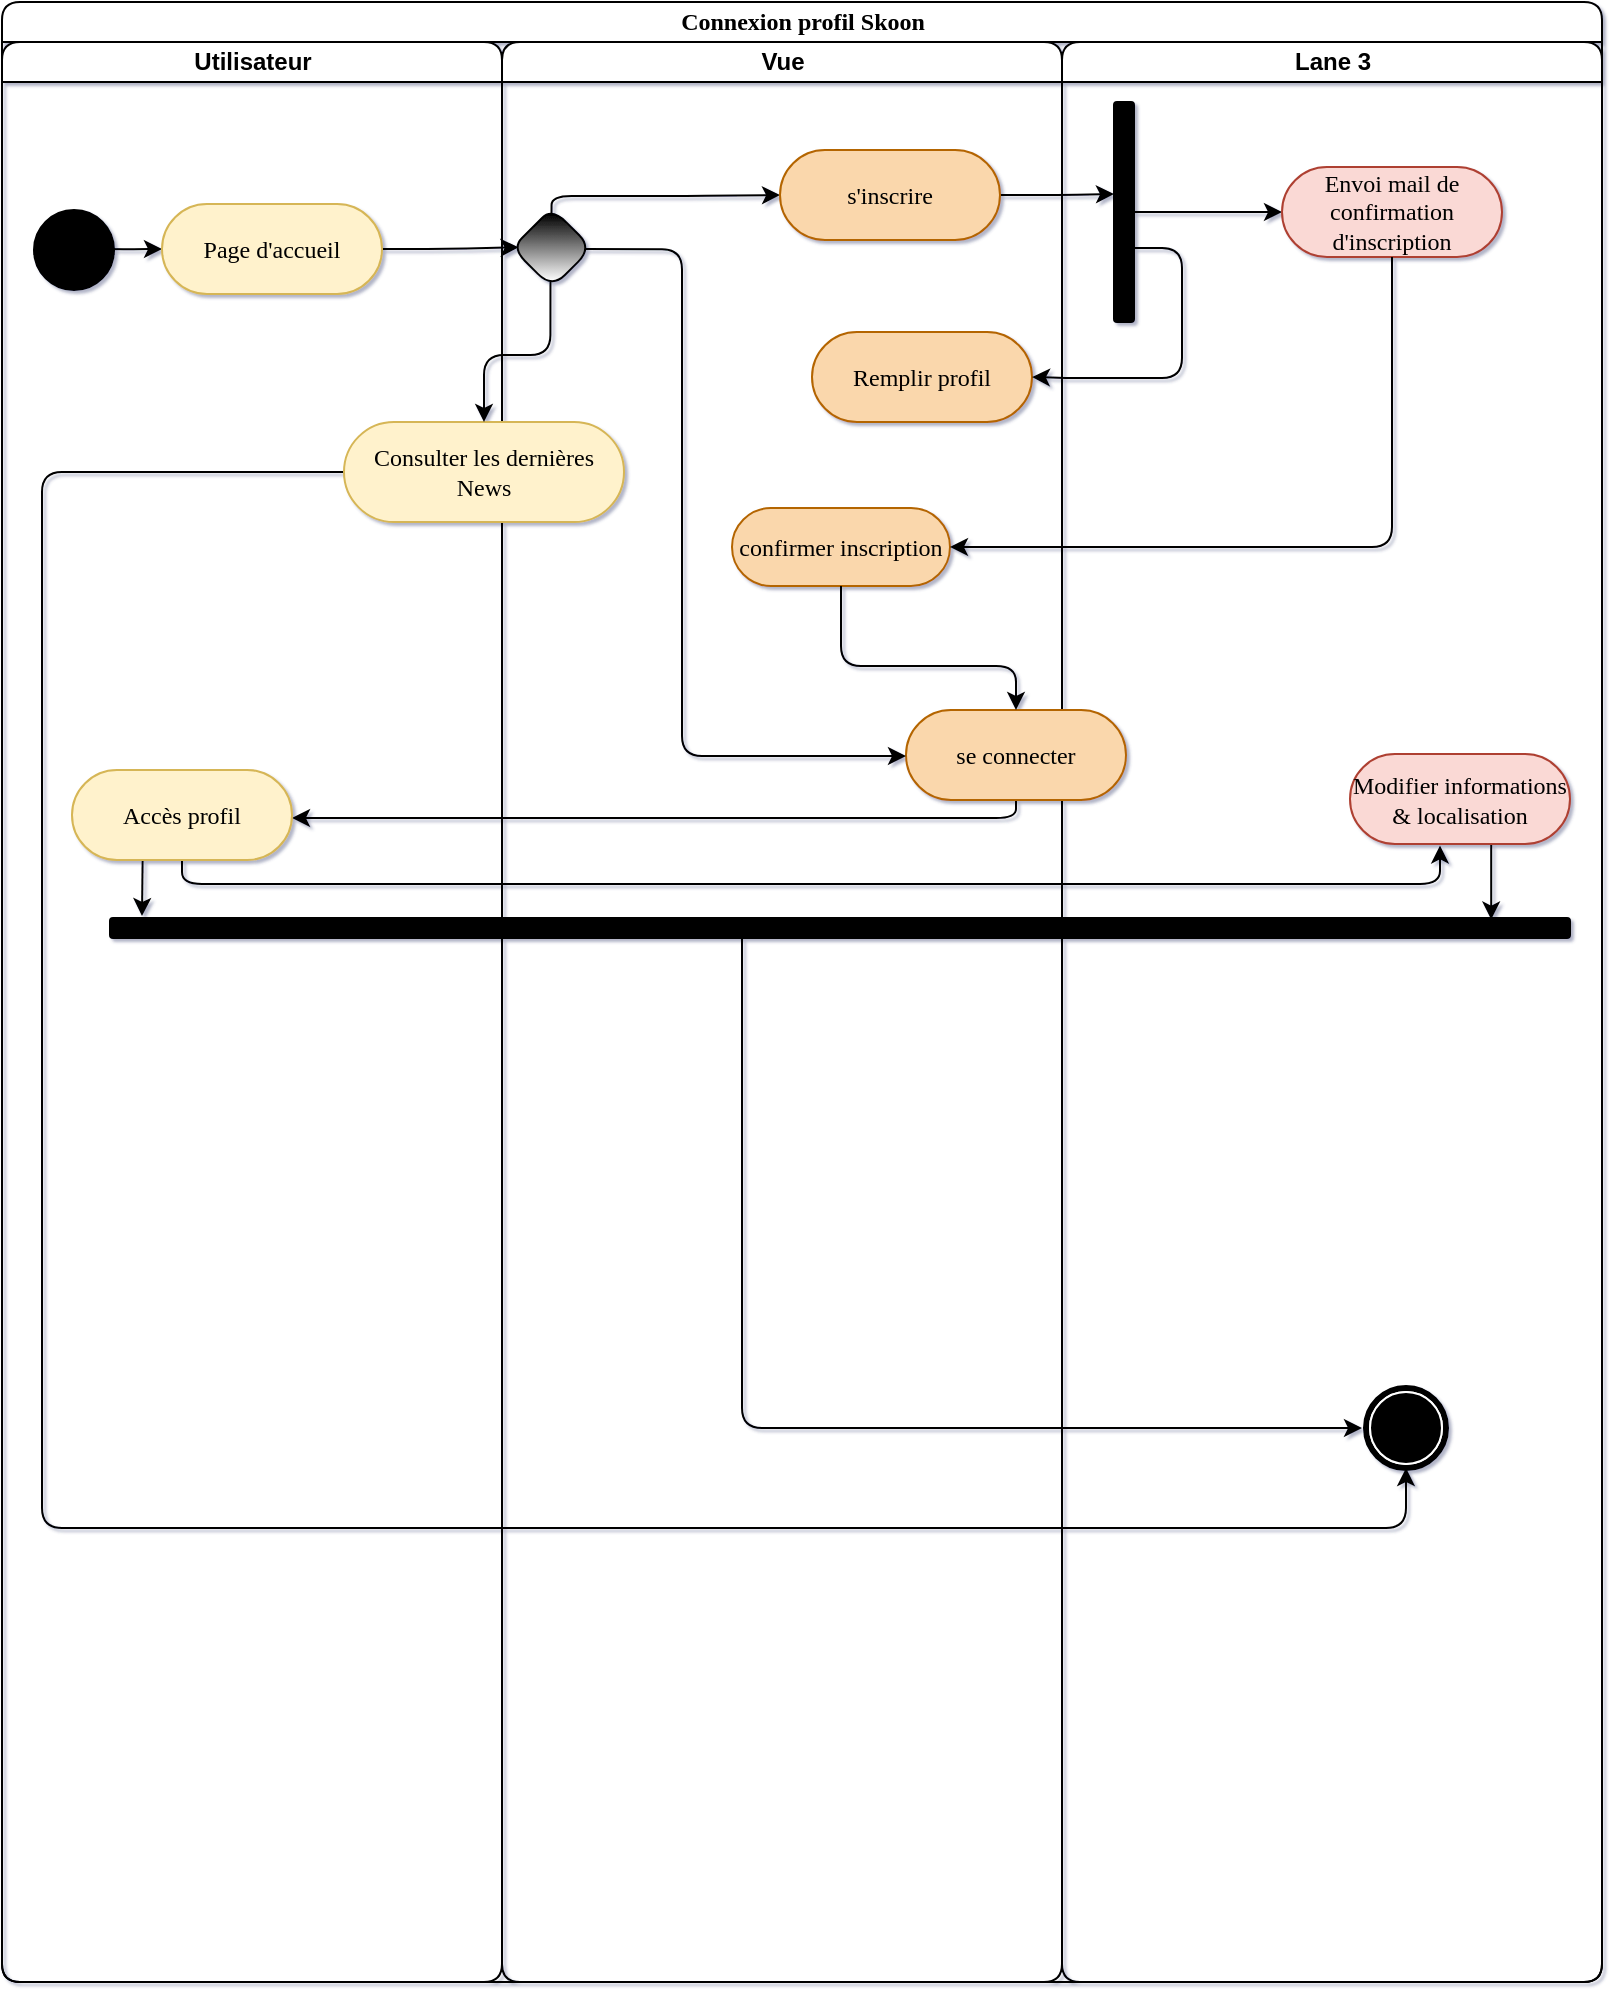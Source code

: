 <mxfile version="14.4.3" type="device"><diagram name="Page-1" id="0783ab3e-0a74-02c8-0abd-f7b4e66b4bec"><mxGraphModel dx="1326" dy="1383" grid="0" gridSize="10" guides="1" tooltips="1" connect="1" arrows="1" fold="1" page="0" pageScale="1" pageWidth="850" pageHeight="1100" background="#ffffff" math="0" shadow="1"><root><mxCell id="0"/><mxCell id="1" parent="0"/><mxCell id="1c1d494c118603dd-1" value="Connexion profil Skoon" style="swimlane;html=1;childLayout=stackLayout;startSize=20;shadow=0;comic=0;labelBackgroundColor=none;strokeWidth=1;fontFamily=Verdana;fontSize=12;align=center;rounded=1;" parent="1" vertex="1"><mxGeometry x="20" y="-3" width="800" height="990" as="geometry"/></mxCell><mxCell id="1c1d494c118603dd-2" value="Utilisateur" style="swimlane;html=1;startSize=20;rounded=1;" parent="1c1d494c118603dd-1" vertex="1"><mxGeometry y="20" width="250" height="970" as="geometry"/></mxCell><mxCell id="1c1d494c118603dd-3" value="Vue" style="swimlane;html=1;startSize=20;rounded=1;" parent="1c1d494c118603dd-1" vertex="1"><mxGeometry x="250" y="20" width="280" height="970" as="geometry"/></mxCell><mxCell id="BkqWaGo0bIAu_Tm4hqcU-34" value="Remplir profil" style="whiteSpace=wrap;html=1;shadow=0;comic=0;labelBackgroundColor=none;strokeWidth=1;fontFamily=Verdana;fontSize=12;align=center;arcSize=50;fillColor=#fad7ac;strokeColor=#b46504;rounded=1;" parent="1c1d494c118603dd-3" vertex="1"><mxGeometry x="155" y="145" width="110" height="45" as="geometry"/></mxCell><mxCell id="BkqWaGo0bIAu_Tm4hqcU-29" value="confirmer inscription" style="whiteSpace=wrap;html=1;shadow=0;comic=0;labelBackgroundColor=none;strokeWidth=1;fontFamily=Verdana;fontSize=12;align=center;arcSize=50;fillColor=#fad7ac;strokeColor=#b46504;rounded=1;" parent="1c1d494c118603dd-3" vertex="1"><mxGeometry x="115" y="233" width="109" height="39" as="geometry"/></mxCell><mxCell id="1c1d494c118603dd-4" value="Lane 3" style="swimlane;html=1;startSize=20;rounded=1;" parent="1c1d494c118603dd-1" vertex="1"><mxGeometry x="530" y="20" width="270" height="970" as="geometry"/></mxCell><mxCell id="BkqWaGo0bIAu_Tm4hqcU-51" style="edgeStyle=orthogonalEdgeStyle;orthogonalLoop=1;jettySize=auto;html=1;entryX=0;entryY=0.5;entryDx=0;entryDy=0;" parent="1c1d494c118603dd-4" source="BkqWaGo0bIAu_Tm4hqcU-20" target="BkqWaGo0bIAu_Tm4hqcU-24" edge="1"><mxGeometry relative="1" as="geometry"/></mxCell><mxCell id="BkqWaGo0bIAu_Tm4hqcU-20" value="" style="whiteSpace=wrap;html=1;direction=south;fillColor=#000000;gradientDirection=west;rounded=1;" parent="1c1d494c118603dd-4" vertex="1"><mxGeometry x="26" y="30" width="10" height="110" as="geometry"/></mxCell><mxCell id="BkqWaGo0bIAu_Tm4hqcU-24" value="Envoi mail de confirmation d'inscription" style="whiteSpace=wrap;html=1;shadow=0;comic=0;labelBackgroundColor=none;strokeWidth=1;fontFamily=Verdana;fontSize=12;align=center;arcSize=50;fillColor=#fad9d5;strokeColor=#ae4132;rounded=1;" parent="1c1d494c118603dd-4" vertex="1"><mxGeometry x="110" y="62.5" width="110" height="45" as="geometry"/></mxCell><mxCell id="BkqWaGo0bIAu_Tm4hqcU-98" value="" style="shape=mxgraph.bpmn.shape;html=1;verticalLabelPosition=bottom;labelBackgroundColor=#ffffff;verticalAlign=top;perimeter=ellipsePerimeter;outline=end;symbol=terminate;shadow=0;comic=0;strokeWidth=1;fontFamily=Verdana;fontSize=12;align=center;rounded=1;" parent="1c1d494c118603dd-4" vertex="1"><mxGeometry x="152" y="673" width="40" height="40" as="geometry"/></mxCell><mxCell id="BkqWaGo0bIAu_Tm4hqcU-53" style="edgeStyle=orthogonalEdgeStyle;orthogonalLoop=1;jettySize=auto;html=1;entryX=1;entryY=0.5;entryDx=0;entryDy=0;" parent="1c1d494c118603dd-1" source="BkqWaGo0bIAu_Tm4hqcU-20" target="BkqWaGo0bIAu_Tm4hqcU-34" edge="1"><mxGeometry relative="1" as="geometry"><Array as="points"><mxPoint x="590" y="123"/><mxPoint x="590" y="188"/><mxPoint x="535" y="188"/></Array></mxGeometry></mxCell><mxCell id="BkqWaGo0bIAu_Tm4hqcU-47" style="edgeStyle=orthogonalEdgeStyle;orthogonalLoop=1;jettySize=auto;html=1;entryX=1;entryY=0.5;entryDx=0;entryDy=0;exitX=0.5;exitY=1;exitDx=0;exitDy=0;" parent="1c1d494c118603dd-1" source="BkqWaGo0bIAu_Tm4hqcU-24" target="BkqWaGo0bIAu_Tm4hqcU-29" edge="1"><mxGeometry relative="1" as="geometry"><Array as="points"><mxPoint x="695" y="273"/></Array></mxGeometry></mxCell><mxCell id="BkqWaGo0bIAu_Tm4hqcU-91" style="edgeStyle=orthogonalEdgeStyle;orthogonalLoop=1;jettySize=auto;html=1;" parent="1" source="BkqWaGo0bIAu_Tm4hqcU-21" edge="1"><mxGeometry relative="1" as="geometry"><mxPoint x="527.0" y="405" as="sourcePoint"/><mxPoint x="165" y="405" as="targetPoint"/><Array as="points"><mxPoint x="527" y="405"/></Array></mxGeometry></mxCell><mxCell id="BkqWaGo0bIAu_Tm4hqcU-21" value="se connecter" style="whiteSpace=wrap;html=1;shadow=0;comic=0;labelBackgroundColor=none;strokeWidth=1;fontFamily=Verdana;fontSize=12;align=center;arcSize=50;fillColor=#fad7ac;strokeColor=#b46504;rounded=1;" parent="1" vertex="1"><mxGeometry x="472" y="351" width="110" height="45" as="geometry"/></mxCell><mxCell id="BkqWaGo0bIAu_Tm4hqcU-93" style="edgeStyle=orthogonalEdgeStyle;orthogonalLoop=1;jettySize=auto;html=1;entryX=0.5;entryY=1;entryDx=0;entryDy=0;" parent="1" source="BkqWaGo0bIAu_Tm4hqcU-28" target="BkqWaGo0bIAu_Tm4hqcU-98" edge="1"><mxGeometry relative="1" as="geometry"><mxPoint x="60" y="840" as="targetPoint"/><Array as="points"><mxPoint x="40" y="232"/><mxPoint x="40" y="760"/><mxPoint x="722" y="760"/></Array></mxGeometry></mxCell><mxCell id="BkqWaGo0bIAu_Tm4hqcU-28" value="Consulter les dernières News" style="whiteSpace=wrap;html=1;shadow=0;comic=0;labelBackgroundColor=none;strokeWidth=1;fontFamily=Verdana;fontSize=12;align=center;arcSize=50;fillColor=#fff2cc;strokeColor=#d6b656;rounded=1;" parent="1" vertex="1"><mxGeometry x="191" y="207" width="140" height="50" as="geometry"/></mxCell><mxCell id="BkqWaGo0bIAu_Tm4hqcU-31" style="edgeStyle=orthogonalEdgeStyle;orthogonalLoop=1;jettySize=auto;html=1;entryX=0.082;entryY=0.491;entryDx=0;entryDy=0;entryPerimeter=0;" parent="1" source="BkqWaGo0bIAu_Tm4hqcU-37" target="BkqWaGo0bIAu_Tm4hqcU-33" edge="1"><mxGeometry relative="1" as="geometry"><Array as="points"/></mxGeometry></mxCell><mxCell id="BkqWaGo0bIAu_Tm4hqcU-43" style="edgeStyle=orthogonalEdgeStyle;orthogonalLoop=1;jettySize=auto;html=1;entryX=0;entryY=0.5;entryDx=0;entryDy=0;exitX=0.494;exitY=0.075;exitDx=0;exitDy=0;exitPerimeter=0;" parent="1" source="BkqWaGo0bIAu_Tm4hqcU-33" target="BkqWaGo0bIAu_Tm4hqcU-38" edge="1"><mxGeometry relative="1" as="geometry"><Array as="points"><mxPoint x="295" y="94"/><mxPoint x="362" y="94"/></Array></mxGeometry></mxCell><mxCell id="BkqWaGo0bIAu_Tm4hqcU-50" style="edgeStyle=orthogonalEdgeStyle;orthogonalLoop=1;jettySize=auto;html=1;exitX=0.481;exitY=0.926;exitDx=0;exitDy=0;exitPerimeter=0;" parent="1" source="BkqWaGo0bIAu_Tm4hqcU-33" target="BkqWaGo0bIAu_Tm4hqcU-28" edge="1"><mxGeometry relative="1" as="geometry"/></mxCell><mxCell id="BkqWaGo0bIAu_Tm4hqcU-33" value="" style="rhombus;whiteSpace=wrap;html=1;fillColor=#000000;gradientColor=#ffffff;rounded=1;" parent="1" vertex="1"><mxGeometry x="275" y="100" width="40" height="40" as="geometry"/></mxCell><mxCell id="BkqWaGo0bIAu_Tm4hqcU-35" style="edgeStyle=orthogonalEdgeStyle;orthogonalLoop=1;jettySize=auto;html=1;entryX=0;entryY=0.5;entryDx=0;entryDy=0;" parent="1" target="BkqWaGo0bIAu_Tm4hqcU-37" edge="1"><mxGeometry relative="1" as="geometry"><mxPoint x="70" y="60" as="targetPoint"/><mxPoint x="56.0" y="120.059" as="sourcePoint"/></mxGeometry></mxCell><mxCell id="BkqWaGo0bIAu_Tm4hqcU-37" value="Page d'accueil" style="whiteSpace=wrap;html=1;shadow=0;comic=0;labelBackgroundColor=none;strokeWidth=1;fontFamily=Verdana;fontSize=12;align=center;arcSize=50;fillColor=#fff2cc;strokeColor=#d6b656;rounded=1;" parent="1" vertex="1"><mxGeometry x="100" y="98" width="110" height="45" as="geometry"/></mxCell><mxCell id="BkqWaGo0bIAu_Tm4hqcU-54" style="edgeStyle=orthogonalEdgeStyle;orthogonalLoop=1;jettySize=auto;html=1;entryX=0.418;entryY=1;entryDx=0;entryDy=0;entryPerimeter=0;" parent="1" source="BkqWaGo0bIAu_Tm4hqcU-38" target="BkqWaGo0bIAu_Tm4hqcU-20" edge="1"><mxGeometry relative="1" as="geometry"/></mxCell><mxCell id="BkqWaGo0bIAu_Tm4hqcU-38" value="s'inscrire" style="whiteSpace=wrap;html=1;shadow=0;comic=0;labelBackgroundColor=none;strokeWidth=1;fontFamily=Verdana;fontSize=12;align=center;arcSize=50;fillColor=#fad7ac;strokeColor=#b46504;rounded=1;" parent="1" vertex="1"><mxGeometry x="409" y="71" width="110" height="45" as="geometry"/></mxCell><mxCell id="BkqWaGo0bIAu_Tm4hqcU-39" style="edgeStyle=orthogonalEdgeStyle;orthogonalLoop=1;jettySize=auto;html=1;exitX=0.916;exitY=0.514;exitDx=0;exitDy=0;exitPerimeter=0;" parent="1" source="BkqWaGo0bIAu_Tm4hqcU-33" target="BkqWaGo0bIAu_Tm4hqcU-21" edge="1"><mxGeometry relative="1" as="geometry"><mxPoint x="549" y="312.5" as="targetPoint"/><Array as="points"><mxPoint x="360" y="121"/><mxPoint x="360" y="374"/></Array><mxPoint x="350" y="120" as="sourcePoint"/></mxGeometry></mxCell><mxCell id="BkqWaGo0bIAu_Tm4hqcU-40" value="" style="ellipse;whiteSpace=wrap;html=1;shadow=0;comic=0;labelBackgroundColor=none;strokeWidth=1;fontFamily=Verdana;fontSize=12;align=center;fillColor=#000000;rounded=1;" parent="1" vertex="1"><mxGeometry x="36" y="101" width="40" height="40" as="geometry"/></mxCell><mxCell id="BkqWaGo0bIAu_Tm4hqcU-22" style="edgeStyle=orthogonalEdgeStyle;orthogonalLoop=1;jettySize=auto;html=1;exitX=0.5;exitY=1;exitDx=0;exitDy=0;entryX=0.5;entryY=0;entryDx=0;entryDy=0;" parent="1" source="BkqWaGo0bIAu_Tm4hqcU-29" target="BkqWaGo0bIAu_Tm4hqcU-21" edge="1"><mxGeometry relative="1" as="geometry"><Array as="points"><mxPoint x="440" y="329"/><mxPoint x="527" y="329"/></Array><mxPoint x="440.036" y="300.004" as="sourcePoint"/><mxPoint x="530" y="351" as="targetPoint"/></mxGeometry></mxCell><mxCell id="BkqWaGo0bIAu_Tm4hqcU-96" style="edgeStyle=orthogonalEdgeStyle;orthogonalLoop=1;jettySize=auto;html=1;entryX=0.946;entryY=0.08;entryDx=0;entryDy=0;entryPerimeter=0;" parent="1" source="BkqWaGo0bIAu_Tm4hqcU-87" target="BkqWaGo0bIAu_Tm4hqcU-94" edge="1"><mxGeometry relative="1" as="geometry"><mxPoint x="780" y="460" as="targetPoint"/><Array as="points"><mxPoint x="765" y="456"/></Array></mxGeometry></mxCell><mxCell id="BkqWaGo0bIAu_Tm4hqcU-87" value="Modifier informations &amp;amp; localisation" style="whiteSpace=wrap;html=1;shadow=0;comic=0;labelBackgroundColor=none;strokeWidth=1;fontFamily=Verdana;fontSize=12;align=center;arcSize=50;fillColor=#fad9d5;strokeColor=#ae4132;rounded=1;" parent="1" vertex="1"><mxGeometry x="694" y="373" width="110" height="45" as="geometry"/></mxCell><mxCell id="BkqWaGo0bIAu_Tm4hqcU-92" style="edgeStyle=orthogonalEdgeStyle;orthogonalLoop=1;jettySize=auto;html=1;entryX=0.413;entryY=1.016;entryDx=0;entryDy=0;entryPerimeter=0;" parent="1" source="BkqWaGo0bIAu_Tm4hqcU-88" target="BkqWaGo0bIAu_Tm4hqcU-87" edge="1"><mxGeometry relative="1" as="geometry"><Array as="points"><mxPoint x="110" y="438"/><mxPoint x="739" y="438"/><mxPoint x="739" y="419"/></Array></mxGeometry></mxCell><mxCell id="BkqWaGo0bIAu_Tm4hqcU-95" style="edgeStyle=orthogonalEdgeStyle;orthogonalLoop=1;jettySize=auto;html=1;exitX=0.321;exitY=1.003;exitDx=0;exitDy=0;exitPerimeter=0;" parent="1" source="BkqWaGo0bIAu_Tm4hqcU-88" edge="1"><mxGeometry relative="1" as="geometry"><Array as="points"><mxPoint x="90" y="426"/></Array><mxPoint x="101" y="427" as="sourcePoint"/><mxPoint x="90" y="454" as="targetPoint"/></mxGeometry></mxCell><mxCell id="BkqWaGo0bIAu_Tm4hqcU-88" value="Accès profil" style="whiteSpace=wrap;html=1;shadow=0;comic=0;labelBackgroundColor=none;strokeWidth=1;fontFamily=Verdana;fontSize=12;align=center;arcSize=50;fillColor=#fff2cc;strokeColor=#d6b656;rounded=1;" parent="1" vertex="1"><mxGeometry x="55" y="381" width="110" height="45" as="geometry"/></mxCell><mxCell id="BkqWaGo0bIAu_Tm4hqcU-97" style="edgeStyle=orthogonalEdgeStyle;orthogonalLoop=1;jettySize=auto;html=1;" parent="1" source="BkqWaGo0bIAu_Tm4hqcU-94" edge="1"><mxGeometry relative="1" as="geometry"><mxPoint x="700" y="710" as="targetPoint"/><Array as="points"><mxPoint x="390" y="710"/></Array></mxGeometry></mxCell><mxCell id="BkqWaGo0bIAu_Tm4hqcU-94" value="" style="whiteSpace=wrap;html=1;fillColor=#000000;rounded=1;" parent="1" vertex="1"><mxGeometry x="74" y="455" width="730" height="10" as="geometry"/></mxCell></root></mxGraphModel></diagram></mxfile>